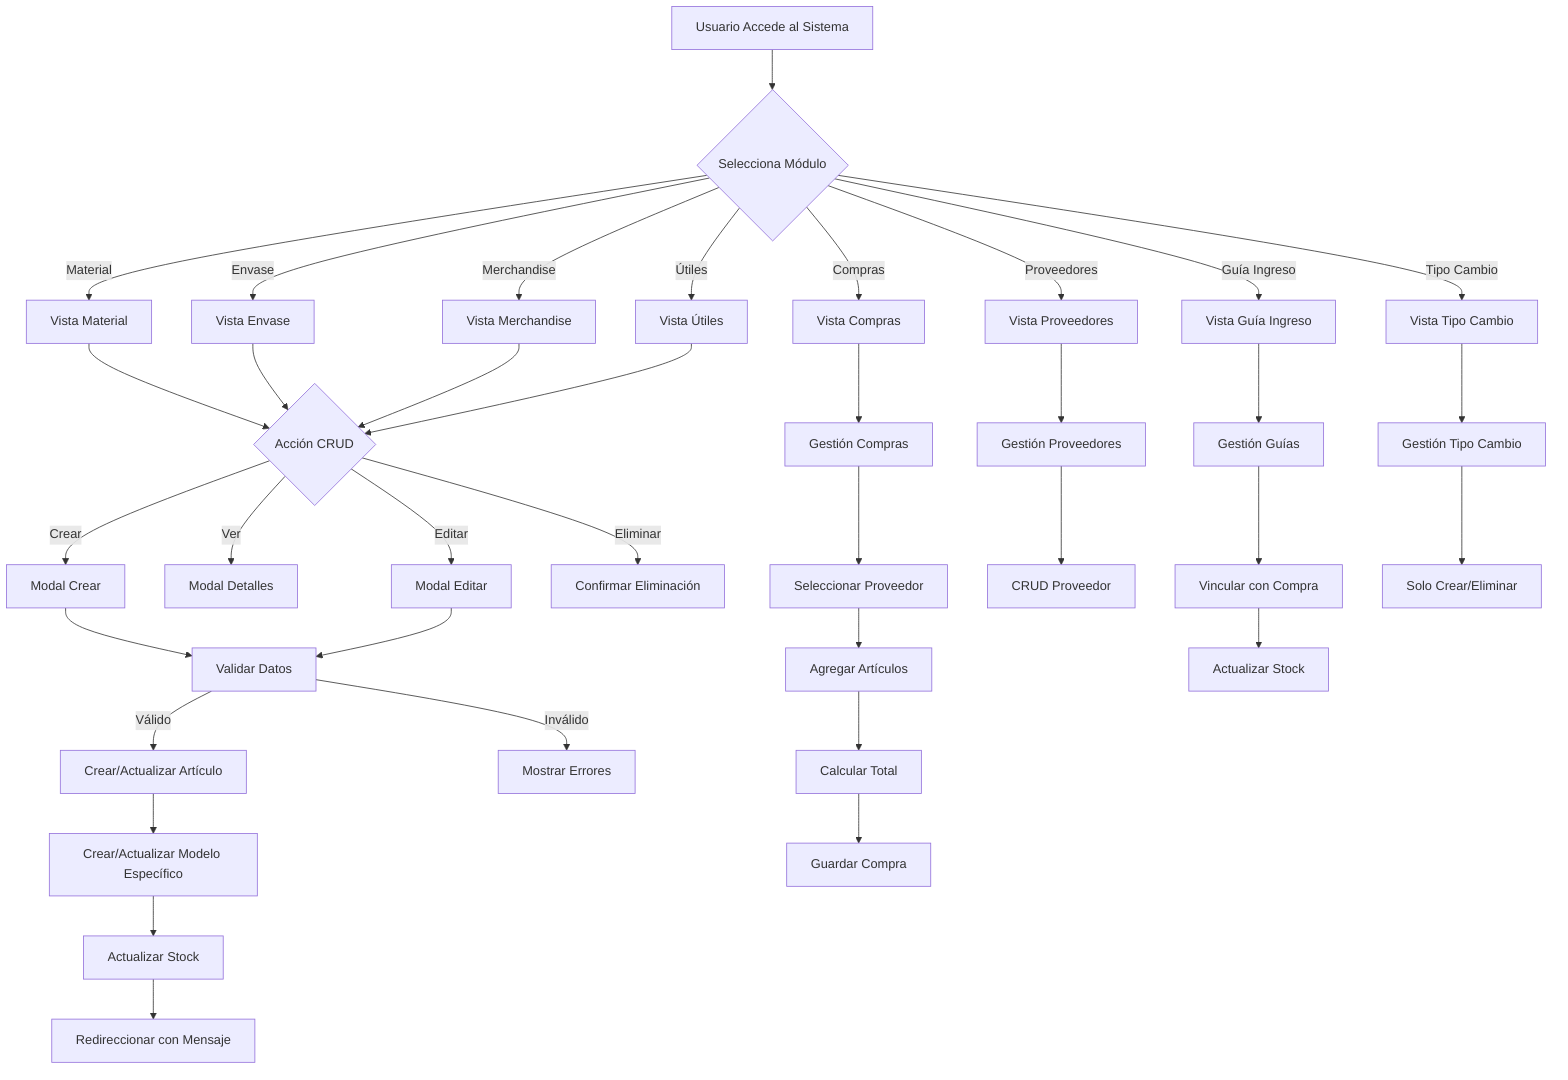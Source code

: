 flowchart TD
    A[Usuario Accede al Sistema] --> B{Selecciona Módulo}
    
    B -->|Material| C[Vista Material]
    B -->|Envase| D[Vista Envase]
    B -->|Merchandise| E[Vista Merchandise]
    B -->|Útiles| F[Vista Útiles]
    B -->|Compras| G[Vista Compras]
    B -->|Proveedores| H[Vista Proveedores]
    B -->|Guía Ingreso| I[Vista Guía Ingreso]
    B -->|Tipo Cambio| J[Vista Tipo Cambio]
    
    C --> K{Acción CRUD}
    D --> K
    E --> K
    F --> K
    
    K -->|Crear| L[Modal Crear]
    K -->|Ver| M[Modal Detalles]
    K -->|Editar| N[Modal Editar]
    K -->|Eliminar| O[Confirmar Eliminación]
    
    L --> P[Validar Datos]
    N --> P
    
    P -->|Válido| Q[Crear/Actualizar Artículo]
    P -->|Inválido| R[Mostrar Errores]
    
    Q --> S[Crear/Actualizar Modelo Específico]
    S --> T[Actualizar Stock]
    T --> U[Redireccionar con Mensaje]
    
    G --> V[Gestión Compras]
    V --> W[Seleccionar Proveedor]
    W --> X[Agregar Artículos]
    X --> Y[Calcular Total]
    Y --> Z[Guardar Compra]
    
    H --> AA[Gestión Proveedores]
    AA --> BB[CRUD Proveedor]
    
    I --> CC[Gestión Guías]
    CC --> DD[Vincular con Compra]
    DD --> EE[Actualizar Stock]
    
    J --> FF[Gestión Tipo Cambio]
    FF --> GG[Solo Crear/Eliminar]